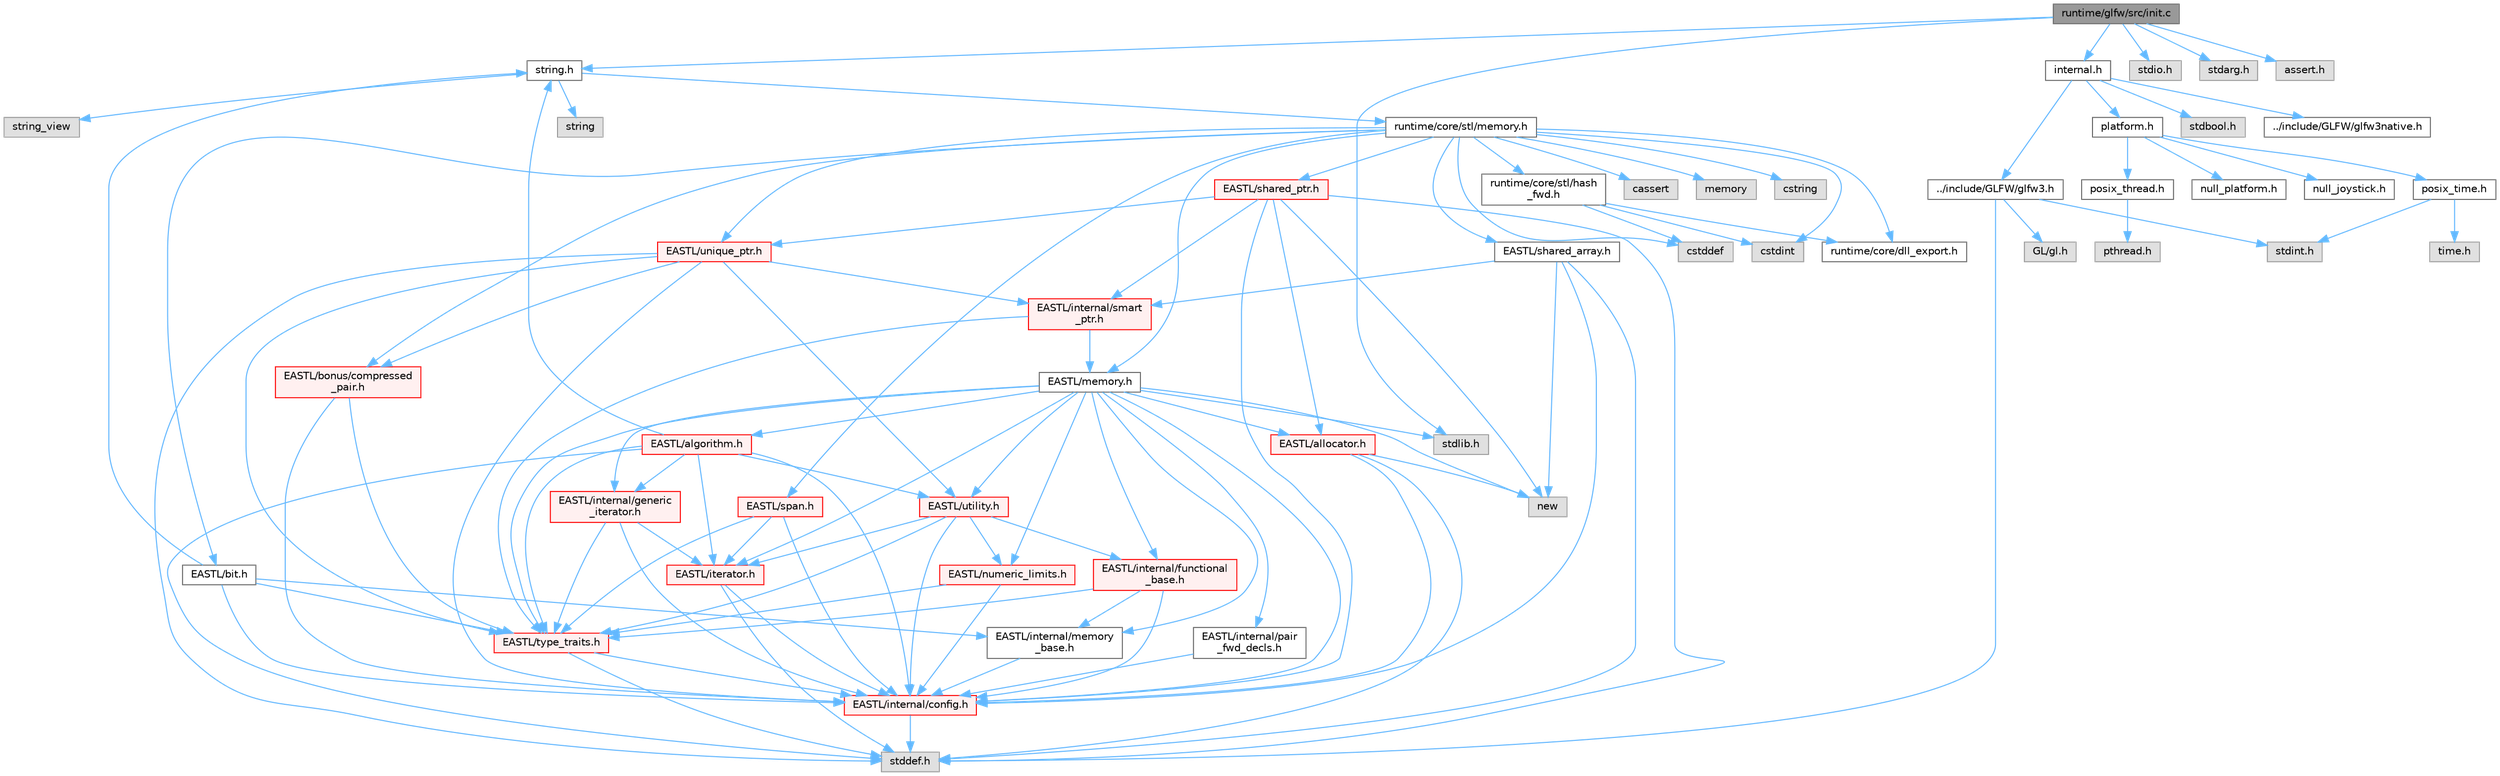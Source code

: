 digraph "runtime/glfw/src/init.c"
{
 // LATEX_PDF_SIZE
  bgcolor="transparent";
  edge [fontname=Helvetica,fontsize=10,labelfontname=Helvetica,labelfontsize=10];
  node [fontname=Helvetica,fontsize=10,shape=box,height=0.2,width=0.4];
  Node1 [id="Node000001",label="runtime/glfw/src/init.c",height=0.2,width=0.4,color="gray40", fillcolor="grey60", style="filled", fontcolor="black",tooltip=" "];
  Node1 -> Node2 [id="edge1_Node000001_Node000002",color="steelblue1",style="solid",tooltip=" "];
  Node2 [id="Node000002",label="internal.h",height=0.2,width=0.4,color="grey40", fillcolor="white", style="filled",URL="$glfw_2src_2internal_8h.html",tooltip=" "];
  Node2 -> Node3 [id="edge2_Node000002_Node000003",color="steelblue1",style="solid",tooltip=" "];
  Node3 [id="Node000003",label="../include/GLFW/glfw3.h",height=0.2,width=0.4,color="grey40", fillcolor="white", style="filled",URL="$glfw_2include_2_g_l_f_w_2glfw3_8h.html",tooltip="The header of the GLFW 3 API."];
  Node3 -> Node4 [id="edge3_Node000003_Node000004",color="steelblue1",style="solid",tooltip=" "];
  Node4 [id="Node000004",label="stddef.h",height=0.2,width=0.4,color="grey60", fillcolor="#E0E0E0", style="filled",tooltip=" "];
  Node3 -> Node5 [id="edge4_Node000003_Node000005",color="steelblue1",style="solid",tooltip=" "];
  Node5 [id="Node000005",label="stdint.h",height=0.2,width=0.4,color="grey60", fillcolor="#E0E0E0", style="filled",tooltip=" "];
  Node3 -> Node6 [id="edge5_Node000003_Node000006",color="steelblue1",style="solid",tooltip=" "];
  Node6 [id="Node000006",label="GL/gl.h",height=0.2,width=0.4,color="grey60", fillcolor="#E0E0E0", style="filled",tooltip=" "];
  Node2 -> Node7 [id="edge6_Node000002_Node000007",color="steelblue1",style="solid",tooltip=" "];
  Node7 [id="Node000007",label="stdbool.h",height=0.2,width=0.4,color="grey60", fillcolor="#E0E0E0", style="filled",tooltip=" "];
  Node2 -> Node8 [id="edge7_Node000002_Node000008",color="steelblue1",style="solid",tooltip=" "];
  Node8 [id="Node000008",label="platform.h",height=0.2,width=0.4,color="grey40", fillcolor="white", style="filled",URL="$glfw_2src_2_platform_8h.html",tooltip=" "];
  Node8 -> Node9 [id="edge8_Node000008_Node000009",color="steelblue1",style="solid",tooltip=" "];
  Node9 [id="Node000009",label="null_platform.h",height=0.2,width=0.4,color="grey40", fillcolor="white", style="filled",URL="$null__platform_8h.html",tooltip=" "];
  Node8 -> Node10 [id="edge9_Node000008_Node000010",color="steelblue1",style="solid",tooltip=" "];
  Node10 [id="Node000010",label="null_joystick.h",height=0.2,width=0.4,color="grey40", fillcolor="white", style="filled",URL="$null__joystick_8h.html",tooltip=" "];
  Node8 -> Node11 [id="edge10_Node000008_Node000011",color="steelblue1",style="solid",tooltip=" "];
  Node11 [id="Node000011",label="posix_thread.h",height=0.2,width=0.4,color="grey40", fillcolor="white", style="filled",URL="$posix__thread_8h.html",tooltip=" "];
  Node11 -> Node12 [id="edge11_Node000011_Node000012",color="steelblue1",style="solid",tooltip=" "];
  Node12 [id="Node000012",label="pthread.h",height=0.2,width=0.4,color="grey60", fillcolor="#E0E0E0", style="filled",tooltip=" "];
  Node8 -> Node13 [id="edge12_Node000008_Node000013",color="steelblue1",style="solid",tooltip=" "];
  Node13 [id="Node000013",label="posix_time.h",height=0.2,width=0.4,color="grey40", fillcolor="white", style="filled",URL="$posix__time_8h.html",tooltip=" "];
  Node13 -> Node5 [id="edge13_Node000013_Node000005",color="steelblue1",style="solid",tooltip=" "];
  Node13 -> Node14 [id="edge14_Node000013_Node000014",color="steelblue1",style="solid",tooltip=" "];
  Node14 [id="Node000014",label="time.h",height=0.2,width=0.4,color="grey60", fillcolor="#E0E0E0", style="filled",tooltip=" "];
  Node2 -> Node15 [id="edge15_Node000002_Node000015",color="steelblue1",style="solid",tooltip=" "];
  Node15 [id="Node000015",label="../include/GLFW/glfw3native.h",height=0.2,width=0.4,color="grey40", fillcolor="white", style="filled",URL="$glfw_2include_2_g_l_f_w_2glfw3native_8h.html",tooltip="The header of the native access functions."];
  Node1 -> Node16 [id="edge16_Node000001_Node000016",color="steelblue1",style="solid",tooltip=" "];
  Node16 [id="Node000016",label="string.h",height=0.2,width=0.4,color="grey40", fillcolor="white", style="filled",URL="$string_8h.html",tooltip=" "];
  Node16 -> Node17 [id="edge17_Node000016_Node000017",color="steelblue1",style="solid",tooltip=" "];
  Node17 [id="Node000017",label="string",height=0.2,width=0.4,color="grey60", fillcolor="#E0E0E0", style="filled",tooltip=" "];
  Node16 -> Node18 [id="edge18_Node000016_Node000018",color="steelblue1",style="solid",tooltip=" "];
  Node18 [id="Node000018",label="string_view",height=0.2,width=0.4,color="grey60", fillcolor="#E0E0E0", style="filled",tooltip=" "];
  Node16 -> Node19 [id="edge19_Node000016_Node000019",color="steelblue1",style="solid",tooltip=" "];
  Node19 [id="Node000019",label="runtime/core/stl/memory.h",height=0.2,width=0.4,color="grey40", fillcolor="white", style="filled",URL="$core_2stl_2memory_8h.html",tooltip=" "];
  Node19 -> Node20 [id="edge20_Node000019_Node000020",color="steelblue1",style="solid",tooltip=" "];
  Node20 [id="Node000020",label="cstddef",height=0.2,width=0.4,color="grey60", fillcolor="#E0E0E0", style="filled",tooltip=" "];
  Node19 -> Node21 [id="edge21_Node000019_Node000021",color="steelblue1",style="solid",tooltip=" "];
  Node21 [id="Node000021",label="cstdint",height=0.2,width=0.4,color="grey60", fillcolor="#E0E0E0", style="filled",tooltip=" "];
  Node19 -> Node22 [id="edge22_Node000019_Node000022",color="steelblue1",style="solid",tooltip=" "];
  Node22 [id="Node000022",label="cassert",height=0.2,width=0.4,color="grey60", fillcolor="#E0E0E0", style="filled",tooltip=" "];
  Node19 -> Node23 [id="edge23_Node000019_Node000023",color="steelblue1",style="solid",tooltip=" "];
  Node23 [id="Node000023",label="memory",height=0.2,width=0.4,color="grey60", fillcolor="#E0E0E0", style="filled",tooltip=" "];
  Node19 -> Node24 [id="edge24_Node000019_Node000024",color="steelblue1",style="solid",tooltip=" "];
  Node24 [id="Node000024",label="cstring",height=0.2,width=0.4,color="grey60", fillcolor="#E0E0E0", style="filled",tooltip=" "];
  Node19 -> Node25 [id="edge25_Node000019_Node000025",color="steelblue1",style="solid",tooltip=" "];
  Node25 [id="Node000025",label="EASTL/bit.h",height=0.2,width=0.4,color="grey40", fillcolor="white", style="filled",URL="$bit_8h.html",tooltip=" "];
  Node25 -> Node26 [id="edge26_Node000025_Node000026",color="steelblue1",style="solid",tooltip=" "];
  Node26 [id="Node000026",label="EASTL/internal/config.h",height=0.2,width=0.4,color="red", fillcolor="#FFF0F0", style="filled",URL="$config_8h.html",tooltip=" "];
  Node26 -> Node4 [id="edge27_Node000026_Node000004",color="steelblue1",style="solid",tooltip=" "];
  Node25 -> Node34 [id="edge28_Node000025_Node000034",color="steelblue1",style="solid",tooltip=" "];
  Node34 [id="Node000034",label="EASTL/internal/memory\l_base.h",height=0.2,width=0.4,color="grey40", fillcolor="white", style="filled",URL="$memory__base_8h.html",tooltip=" "];
  Node34 -> Node26 [id="edge29_Node000034_Node000026",color="steelblue1",style="solid",tooltip=" "];
  Node25 -> Node35 [id="edge30_Node000025_Node000035",color="steelblue1",style="solid",tooltip=" "];
  Node35 [id="Node000035",label="EASTL/type_traits.h",height=0.2,width=0.4,color="red", fillcolor="#FFF0F0", style="filled",URL="$_e_a_s_t_l_2include_2_e_a_s_t_l_2type__traits_8h.html",tooltip=" "];
  Node35 -> Node26 [id="edge31_Node000035_Node000026",color="steelblue1",style="solid",tooltip=" "];
  Node35 -> Node4 [id="edge32_Node000035_Node000004",color="steelblue1",style="solid",tooltip=" "];
  Node25 -> Node16 [id="edge33_Node000025_Node000016",color="steelblue1",style="solid",tooltip=" "];
  Node19 -> Node45 [id="edge34_Node000019_Node000045",color="steelblue1",style="solid",tooltip=" "];
  Node45 [id="Node000045",label="EASTL/memory.h",height=0.2,width=0.4,color="grey40", fillcolor="white", style="filled",URL="$_e_a_s_t_l_2include_2_e_a_s_t_l_2memory_8h.html",tooltip=" "];
  Node45 -> Node26 [id="edge35_Node000045_Node000026",color="steelblue1",style="solid",tooltip=" "];
  Node45 -> Node34 [id="edge36_Node000045_Node000034",color="steelblue1",style="solid",tooltip=" "];
  Node45 -> Node46 [id="edge37_Node000045_Node000046",color="steelblue1",style="solid",tooltip=" "];
  Node46 [id="Node000046",label="EASTL/internal/generic\l_iterator.h",height=0.2,width=0.4,color="red", fillcolor="#FFF0F0", style="filled",URL="$generic__iterator_8h.html",tooltip=" "];
  Node46 -> Node26 [id="edge38_Node000046_Node000026",color="steelblue1",style="solid",tooltip=" "];
  Node46 -> Node47 [id="edge39_Node000046_Node000047",color="steelblue1",style="solid",tooltip=" "];
  Node47 [id="Node000047",label="EASTL/iterator.h",height=0.2,width=0.4,color="red", fillcolor="#FFF0F0", style="filled",URL="$_e_a_s_t_l_2include_2_e_a_s_t_l_2iterator_8h.html",tooltip=" "];
  Node47 -> Node26 [id="edge40_Node000047_Node000026",color="steelblue1",style="solid",tooltip=" "];
  Node47 -> Node4 [id="edge41_Node000047_Node000004",color="steelblue1",style="solid",tooltip=" "];
  Node46 -> Node35 [id="edge42_Node000046_Node000035",color="steelblue1",style="solid",tooltip=" "];
  Node45 -> Node50 [id="edge43_Node000045_Node000050",color="steelblue1",style="solid",tooltip=" "];
  Node50 [id="Node000050",label="EASTL/internal/pair\l_fwd_decls.h",height=0.2,width=0.4,color="grey40", fillcolor="white", style="filled",URL="$pair__fwd__decls_8h.html",tooltip=" "];
  Node50 -> Node26 [id="edge44_Node000050_Node000026",color="steelblue1",style="solid",tooltip=" "];
  Node45 -> Node51 [id="edge45_Node000045_Node000051",color="steelblue1",style="solid",tooltip=" "];
  Node51 [id="Node000051",label="EASTL/internal/functional\l_base.h",height=0.2,width=0.4,color="red", fillcolor="#FFF0F0", style="filled",URL="$functional__base_8h.html",tooltip=" "];
  Node51 -> Node26 [id="edge46_Node000051_Node000026",color="steelblue1",style="solid",tooltip=" "];
  Node51 -> Node34 [id="edge47_Node000051_Node000034",color="steelblue1",style="solid",tooltip=" "];
  Node51 -> Node35 [id="edge48_Node000051_Node000035",color="steelblue1",style="solid",tooltip=" "];
  Node45 -> Node52 [id="edge49_Node000045_Node000052",color="steelblue1",style="solid",tooltip=" "];
  Node52 [id="Node000052",label="EASTL/algorithm.h",height=0.2,width=0.4,color="red", fillcolor="#FFF0F0", style="filled",URL="$_e_a_s_t_l_2include_2_e_a_s_t_l_2algorithm_8h.html",tooltip=" "];
  Node52 -> Node26 [id="edge50_Node000052_Node000026",color="steelblue1",style="solid",tooltip=" "];
  Node52 -> Node35 [id="edge51_Node000052_Node000035",color="steelblue1",style="solid",tooltip=" "];
  Node52 -> Node47 [id="edge52_Node000052_Node000047",color="steelblue1",style="solid",tooltip=" "];
  Node52 -> Node62 [id="edge53_Node000052_Node000062",color="steelblue1",style="solid",tooltip=" "];
  Node62 [id="Node000062",label="EASTL/utility.h",height=0.2,width=0.4,color="red", fillcolor="#FFF0F0", style="filled",URL="$_e_a_s_t_l_2include_2_e_a_s_t_l_2utility_8h.html",tooltip=" "];
  Node62 -> Node26 [id="edge54_Node000062_Node000026",color="steelblue1",style="solid",tooltip=" "];
  Node62 -> Node35 [id="edge55_Node000062_Node000035",color="steelblue1",style="solid",tooltip=" "];
  Node62 -> Node47 [id="edge56_Node000062_Node000047",color="steelblue1",style="solid",tooltip=" "];
  Node62 -> Node63 [id="edge57_Node000062_Node000063",color="steelblue1",style="solid",tooltip=" "];
  Node63 [id="Node000063",label="EASTL/numeric_limits.h",height=0.2,width=0.4,color="red", fillcolor="#FFF0F0", style="filled",URL="$numeric__limits_8h.html",tooltip=" "];
  Node63 -> Node26 [id="edge58_Node000063_Node000026",color="steelblue1",style="solid",tooltip=" "];
  Node63 -> Node35 [id="edge59_Node000063_Node000035",color="steelblue1",style="solid",tooltip=" "];
  Node62 -> Node51 [id="edge60_Node000062_Node000051",color="steelblue1",style="solid",tooltip=" "];
  Node52 -> Node46 [id="edge61_Node000052_Node000046",color="steelblue1",style="solid",tooltip=" "];
  Node52 -> Node4 [id="edge62_Node000052_Node000004",color="steelblue1",style="solid",tooltip=" "];
  Node52 -> Node16 [id="edge63_Node000052_Node000016",color="steelblue1",style="solid",tooltip=" "];
  Node45 -> Node35 [id="edge64_Node000045_Node000035",color="steelblue1",style="solid",tooltip=" "];
  Node45 -> Node59 [id="edge65_Node000045_Node000059",color="steelblue1",style="solid",tooltip=" "];
  Node59 [id="Node000059",label="EASTL/allocator.h",height=0.2,width=0.4,color="red", fillcolor="#FFF0F0", style="filled",URL="$allocator_8h.html",tooltip=" "];
  Node59 -> Node26 [id="edge66_Node000059_Node000026",color="steelblue1",style="solid",tooltip=" "];
  Node59 -> Node4 [id="edge67_Node000059_Node000004",color="steelblue1",style="solid",tooltip=" "];
  Node59 -> Node60 [id="edge68_Node000059_Node000060",color="steelblue1",style="solid",tooltip=" "];
  Node60 [id="Node000060",label="new",height=0.2,width=0.4,color="grey60", fillcolor="#E0E0E0", style="filled",tooltip=" "];
  Node45 -> Node47 [id="edge69_Node000045_Node000047",color="steelblue1",style="solid",tooltip=" "];
  Node45 -> Node62 [id="edge70_Node000045_Node000062",color="steelblue1",style="solid",tooltip=" "];
  Node45 -> Node63 [id="edge71_Node000045_Node000063",color="steelblue1",style="solid",tooltip=" "];
  Node45 -> Node72 [id="edge72_Node000045_Node000072",color="steelblue1",style="solid",tooltip=" "];
  Node72 [id="Node000072",label="stdlib.h",height=0.2,width=0.4,color="grey60", fillcolor="#E0E0E0", style="filled",tooltip=" "];
  Node45 -> Node60 [id="edge73_Node000045_Node000060",color="steelblue1",style="solid",tooltip=" "];
  Node19 -> Node73 [id="edge74_Node000019_Node000073",color="steelblue1",style="solid",tooltip=" "];
  Node73 [id="Node000073",label="EASTL/shared_array.h",height=0.2,width=0.4,color="grey40", fillcolor="white", style="filled",URL="$shared__array_8h.html",tooltip=" "];
  Node73 -> Node26 [id="edge75_Node000073_Node000026",color="steelblue1",style="solid",tooltip=" "];
  Node73 -> Node74 [id="edge76_Node000073_Node000074",color="steelblue1",style="solid",tooltip=" "];
  Node74 [id="Node000074",label="EASTL/internal/smart\l_ptr.h",height=0.2,width=0.4,color="red", fillcolor="#FFF0F0", style="filled",URL="$smart__ptr_8h.html",tooltip=" "];
  Node74 -> Node45 [id="edge77_Node000074_Node000045",color="steelblue1",style="solid",tooltip=" "];
  Node74 -> Node35 [id="edge78_Node000074_Node000035",color="steelblue1",style="solid",tooltip=" "];
  Node73 -> Node60 [id="edge79_Node000073_Node000060",color="steelblue1",style="solid",tooltip=" "];
  Node73 -> Node4 [id="edge80_Node000073_Node000004",color="steelblue1",style="solid",tooltip=" "];
  Node19 -> Node76 [id="edge81_Node000019_Node000076",color="steelblue1",style="solid",tooltip=" "];
  Node76 [id="Node000076",label="EASTL/unique_ptr.h",height=0.2,width=0.4,color="red", fillcolor="#FFF0F0", style="filled",URL="$unique__ptr_8h.html",tooltip=" "];
  Node76 -> Node77 [id="edge82_Node000076_Node000077",color="steelblue1",style="solid",tooltip=" "];
  Node77 [id="Node000077",label="EASTL/bonus/compressed\l_pair.h",height=0.2,width=0.4,color="red", fillcolor="#FFF0F0", style="filled",URL="$compressed__pair_8h.html",tooltip=" "];
  Node77 -> Node26 [id="edge83_Node000077_Node000026",color="steelblue1",style="solid",tooltip=" "];
  Node77 -> Node35 [id="edge84_Node000077_Node000035",color="steelblue1",style="solid",tooltip=" "];
  Node76 -> Node26 [id="edge85_Node000076_Node000026",color="steelblue1",style="solid",tooltip=" "];
  Node76 -> Node74 [id="edge86_Node000076_Node000074",color="steelblue1",style="solid",tooltip=" "];
  Node76 -> Node35 [id="edge87_Node000076_Node000035",color="steelblue1",style="solid",tooltip=" "];
  Node76 -> Node62 [id="edge88_Node000076_Node000062",color="steelblue1",style="solid",tooltip=" "];
  Node76 -> Node4 [id="edge89_Node000076_Node000004",color="steelblue1",style="solid",tooltip=" "];
  Node19 -> Node79 [id="edge90_Node000019_Node000079",color="steelblue1",style="solid",tooltip=" "];
  Node79 [id="Node000079",label="EASTL/shared_ptr.h",height=0.2,width=0.4,color="red", fillcolor="#FFF0F0", style="filled",URL="$shared__ptr_8h.html",tooltip=" "];
  Node79 -> Node26 [id="edge91_Node000079_Node000026",color="steelblue1",style="solid",tooltip=" "];
  Node79 -> Node74 [id="edge92_Node000079_Node000074",color="steelblue1",style="solid",tooltip=" "];
  Node79 -> Node76 [id="edge93_Node000079_Node000076",color="steelblue1",style="solid",tooltip=" "];
  Node79 -> Node59 [id="edge94_Node000079_Node000059",color="steelblue1",style="solid",tooltip=" "];
  Node79 -> Node60 [id="edge95_Node000079_Node000060",color="steelblue1",style="solid",tooltip=" "];
  Node79 -> Node4 [id="edge96_Node000079_Node000004",color="steelblue1",style="solid",tooltip=" "];
  Node19 -> Node159 [id="edge97_Node000019_Node000159",color="steelblue1",style="solid",tooltip=" "];
  Node159 [id="Node000159",label="EASTL/span.h",height=0.2,width=0.4,color="red", fillcolor="#FFF0F0", style="filled",URL="$span_8h.html",tooltip=" "];
  Node159 -> Node26 [id="edge98_Node000159_Node000026",color="steelblue1",style="solid",tooltip=" "];
  Node159 -> Node35 [id="edge99_Node000159_Node000035",color="steelblue1",style="solid",tooltip=" "];
  Node159 -> Node47 [id="edge100_Node000159_Node000047",color="steelblue1",style="solid",tooltip=" "];
  Node19 -> Node77 [id="edge101_Node000019_Node000077",color="steelblue1",style="solid",tooltip=" "];
  Node19 -> Node162 [id="edge102_Node000019_Node000162",color="steelblue1",style="solid",tooltip=" "];
  Node162 [id="Node000162",label="runtime/core/dll_export.h",height=0.2,width=0.4,color="grey40", fillcolor="white", style="filled",URL="$dll__export_8h.html",tooltip=" "];
  Node19 -> Node163 [id="edge103_Node000019_Node000163",color="steelblue1",style="solid",tooltip=" "];
  Node163 [id="Node000163",label="runtime/core/stl/hash\l_fwd.h",height=0.2,width=0.4,color="grey40", fillcolor="white", style="filled",URL="$hash__fwd_8h.html",tooltip=" "];
  Node163 -> Node20 [id="edge104_Node000163_Node000020",color="steelblue1",style="solid",tooltip=" "];
  Node163 -> Node21 [id="edge105_Node000163_Node000021",color="steelblue1",style="solid",tooltip=" "];
  Node163 -> Node162 [id="edge106_Node000163_Node000162",color="steelblue1",style="solid",tooltip=" "];
  Node1 -> Node72 [id="edge107_Node000001_Node000072",color="steelblue1",style="solid",tooltip=" "];
  Node1 -> Node164 [id="edge108_Node000001_Node000164",color="steelblue1",style="solid",tooltip=" "];
  Node164 [id="Node000164",label="stdio.h",height=0.2,width=0.4,color="grey60", fillcolor="#E0E0E0", style="filled",tooltip=" "];
  Node1 -> Node165 [id="edge109_Node000001_Node000165",color="steelblue1",style="solid",tooltip=" "];
  Node165 [id="Node000165",label="stdarg.h",height=0.2,width=0.4,color="grey60", fillcolor="#E0E0E0", style="filled",tooltip=" "];
  Node1 -> Node166 [id="edge110_Node000001_Node000166",color="steelblue1",style="solid",tooltip=" "];
  Node166 [id="Node000166",label="assert.h",height=0.2,width=0.4,color="grey60", fillcolor="#E0E0E0", style="filled",tooltip=" "];
}
